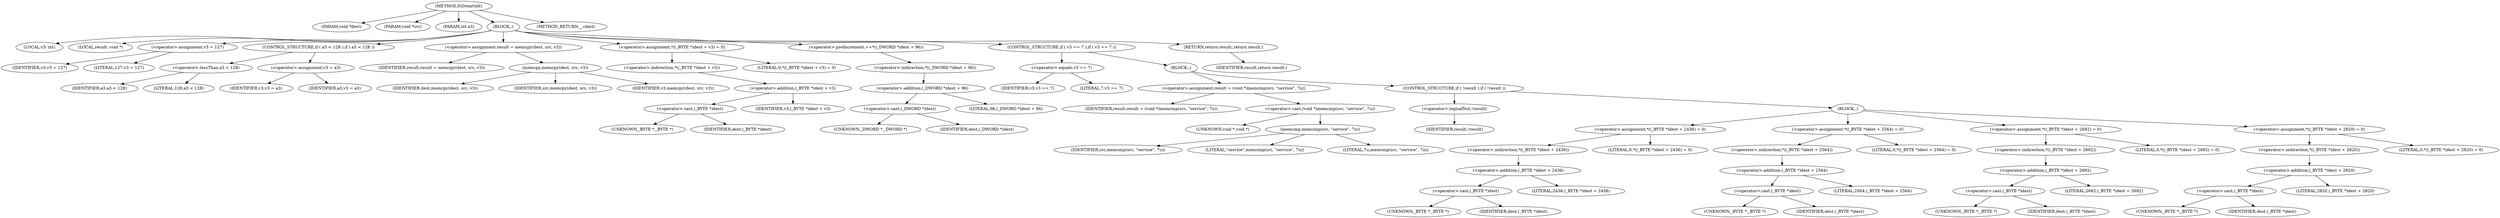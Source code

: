 digraph IGDstartelt {  
"1000103" [label = "(METHOD,IGDstartelt)" ]
"1000104" [label = "(PARAM,void *dest)" ]
"1000105" [label = "(PARAM,void *src)" ]
"1000106" [label = "(PARAM,int a3)" ]
"1000107" [label = "(BLOCK,,)" ]
"1000108" [label = "(LOCAL,v3: int)" ]
"1000109" [label = "(LOCAL,result: void *)" ]
"1000110" [label = "(<operator>.assignment,v3 = 127)" ]
"1000111" [label = "(IDENTIFIER,v3,v3 = 127)" ]
"1000112" [label = "(LITERAL,127,v3 = 127)" ]
"1000113" [label = "(CONTROL_STRUCTURE,if ( a3 < 128 ),if ( a3 < 128 ))" ]
"1000114" [label = "(<operator>.lessThan,a3 < 128)" ]
"1000115" [label = "(IDENTIFIER,a3,a3 < 128)" ]
"1000116" [label = "(LITERAL,128,a3 < 128)" ]
"1000117" [label = "(<operator>.assignment,v3 = a3)" ]
"1000118" [label = "(IDENTIFIER,v3,v3 = a3)" ]
"1000119" [label = "(IDENTIFIER,a3,v3 = a3)" ]
"1000120" [label = "(<operator>.assignment,result = memcpy(dest, src, v3))" ]
"1000121" [label = "(IDENTIFIER,result,result = memcpy(dest, src, v3))" ]
"1000122" [label = "(memcpy,memcpy(dest, src, v3))" ]
"1000123" [label = "(IDENTIFIER,dest,memcpy(dest, src, v3))" ]
"1000124" [label = "(IDENTIFIER,src,memcpy(dest, src, v3))" ]
"1000125" [label = "(IDENTIFIER,v3,memcpy(dest, src, v3))" ]
"1000126" [label = "(<operator>.assignment,*((_BYTE *)dest + v3) = 0)" ]
"1000127" [label = "(<operator>.indirection,*((_BYTE *)dest + v3))" ]
"1000128" [label = "(<operator>.addition,(_BYTE *)dest + v3)" ]
"1000129" [label = "(<operator>.cast,(_BYTE *)dest)" ]
"1000130" [label = "(UNKNOWN,_BYTE *,_BYTE *)" ]
"1000131" [label = "(IDENTIFIER,dest,(_BYTE *)dest)" ]
"1000132" [label = "(IDENTIFIER,v3,(_BYTE *)dest + v3)" ]
"1000133" [label = "(LITERAL,0,*((_BYTE *)dest + v3) = 0)" ]
"1000134" [label = "(<operator>.preIncrement,++*((_DWORD *)dest + 96))" ]
"1000135" [label = "(<operator>.indirection,*((_DWORD *)dest + 96))" ]
"1000136" [label = "(<operator>.addition,(_DWORD *)dest + 96)" ]
"1000137" [label = "(<operator>.cast,(_DWORD *)dest)" ]
"1000138" [label = "(UNKNOWN,_DWORD *,_DWORD *)" ]
"1000139" [label = "(IDENTIFIER,dest,(_DWORD *)dest)" ]
"1000140" [label = "(LITERAL,96,(_DWORD *)dest + 96)" ]
"1000141" [label = "(CONTROL_STRUCTURE,if ( v3 == 7 ),if ( v3 == 7 ))" ]
"1000142" [label = "(<operator>.equals,v3 == 7)" ]
"1000143" [label = "(IDENTIFIER,v3,v3 == 7)" ]
"1000144" [label = "(LITERAL,7,v3 == 7)" ]
"1000145" [label = "(BLOCK,,)" ]
"1000146" [label = "(<operator>.assignment,result = (void *)memcmp(src, \"service\", 7u))" ]
"1000147" [label = "(IDENTIFIER,result,result = (void *)memcmp(src, \"service\", 7u))" ]
"1000148" [label = "(<operator>.cast,(void *)memcmp(src, \"service\", 7u))" ]
"1000149" [label = "(UNKNOWN,void *,void *)" ]
"1000150" [label = "(memcmp,memcmp(src, \"service\", 7u))" ]
"1000151" [label = "(IDENTIFIER,src,memcmp(src, \"service\", 7u))" ]
"1000152" [label = "(LITERAL,\"service\",memcmp(src, \"service\", 7u))" ]
"1000153" [label = "(LITERAL,7u,memcmp(src, \"service\", 7u))" ]
"1000154" [label = "(CONTROL_STRUCTURE,if ( !result ),if ( !result ))" ]
"1000155" [label = "(<operator>.logicalNot,!result)" ]
"1000156" [label = "(IDENTIFIER,result,!result)" ]
"1000157" [label = "(BLOCK,,)" ]
"1000158" [label = "(<operator>.assignment,*((_BYTE *)dest + 2436) = 0)" ]
"1000159" [label = "(<operator>.indirection,*((_BYTE *)dest + 2436))" ]
"1000160" [label = "(<operator>.addition,(_BYTE *)dest + 2436)" ]
"1000161" [label = "(<operator>.cast,(_BYTE *)dest)" ]
"1000162" [label = "(UNKNOWN,_BYTE *,_BYTE *)" ]
"1000163" [label = "(IDENTIFIER,dest,(_BYTE *)dest)" ]
"1000164" [label = "(LITERAL,2436,(_BYTE *)dest + 2436)" ]
"1000165" [label = "(LITERAL,0,*((_BYTE *)dest + 2436) = 0)" ]
"1000166" [label = "(<operator>.assignment,*((_BYTE *)dest + 2564) = 0)" ]
"1000167" [label = "(<operator>.indirection,*((_BYTE *)dest + 2564))" ]
"1000168" [label = "(<operator>.addition,(_BYTE *)dest + 2564)" ]
"1000169" [label = "(<operator>.cast,(_BYTE *)dest)" ]
"1000170" [label = "(UNKNOWN,_BYTE *,_BYTE *)" ]
"1000171" [label = "(IDENTIFIER,dest,(_BYTE *)dest)" ]
"1000172" [label = "(LITERAL,2564,(_BYTE *)dest + 2564)" ]
"1000173" [label = "(LITERAL,0,*((_BYTE *)dest + 2564) = 0)" ]
"1000174" [label = "(<operator>.assignment,*((_BYTE *)dest + 2692) = 0)" ]
"1000175" [label = "(<operator>.indirection,*((_BYTE *)dest + 2692))" ]
"1000176" [label = "(<operator>.addition,(_BYTE *)dest + 2692)" ]
"1000177" [label = "(<operator>.cast,(_BYTE *)dest)" ]
"1000178" [label = "(UNKNOWN,_BYTE *,_BYTE *)" ]
"1000179" [label = "(IDENTIFIER,dest,(_BYTE *)dest)" ]
"1000180" [label = "(LITERAL,2692,(_BYTE *)dest + 2692)" ]
"1000181" [label = "(LITERAL,0,*((_BYTE *)dest + 2692) = 0)" ]
"1000182" [label = "(<operator>.assignment,*((_BYTE *)dest + 2820) = 0)" ]
"1000183" [label = "(<operator>.indirection,*((_BYTE *)dest + 2820))" ]
"1000184" [label = "(<operator>.addition,(_BYTE *)dest + 2820)" ]
"1000185" [label = "(<operator>.cast,(_BYTE *)dest)" ]
"1000186" [label = "(UNKNOWN,_BYTE *,_BYTE *)" ]
"1000187" [label = "(IDENTIFIER,dest,(_BYTE *)dest)" ]
"1000188" [label = "(LITERAL,2820,(_BYTE *)dest + 2820)" ]
"1000189" [label = "(LITERAL,0,*((_BYTE *)dest + 2820) = 0)" ]
"1000190" [label = "(RETURN,return result;,return result;)" ]
"1000191" [label = "(IDENTIFIER,result,return result;)" ]
"1000192" [label = "(METHOD_RETURN,__cdecl)" ]
  "1000103" -> "1000104" 
  "1000103" -> "1000105" 
  "1000103" -> "1000106" 
  "1000103" -> "1000107" 
  "1000103" -> "1000192" 
  "1000107" -> "1000108" 
  "1000107" -> "1000109" 
  "1000107" -> "1000110" 
  "1000107" -> "1000113" 
  "1000107" -> "1000120" 
  "1000107" -> "1000126" 
  "1000107" -> "1000134" 
  "1000107" -> "1000141" 
  "1000107" -> "1000190" 
  "1000110" -> "1000111" 
  "1000110" -> "1000112" 
  "1000113" -> "1000114" 
  "1000113" -> "1000117" 
  "1000114" -> "1000115" 
  "1000114" -> "1000116" 
  "1000117" -> "1000118" 
  "1000117" -> "1000119" 
  "1000120" -> "1000121" 
  "1000120" -> "1000122" 
  "1000122" -> "1000123" 
  "1000122" -> "1000124" 
  "1000122" -> "1000125" 
  "1000126" -> "1000127" 
  "1000126" -> "1000133" 
  "1000127" -> "1000128" 
  "1000128" -> "1000129" 
  "1000128" -> "1000132" 
  "1000129" -> "1000130" 
  "1000129" -> "1000131" 
  "1000134" -> "1000135" 
  "1000135" -> "1000136" 
  "1000136" -> "1000137" 
  "1000136" -> "1000140" 
  "1000137" -> "1000138" 
  "1000137" -> "1000139" 
  "1000141" -> "1000142" 
  "1000141" -> "1000145" 
  "1000142" -> "1000143" 
  "1000142" -> "1000144" 
  "1000145" -> "1000146" 
  "1000145" -> "1000154" 
  "1000146" -> "1000147" 
  "1000146" -> "1000148" 
  "1000148" -> "1000149" 
  "1000148" -> "1000150" 
  "1000150" -> "1000151" 
  "1000150" -> "1000152" 
  "1000150" -> "1000153" 
  "1000154" -> "1000155" 
  "1000154" -> "1000157" 
  "1000155" -> "1000156" 
  "1000157" -> "1000158" 
  "1000157" -> "1000166" 
  "1000157" -> "1000174" 
  "1000157" -> "1000182" 
  "1000158" -> "1000159" 
  "1000158" -> "1000165" 
  "1000159" -> "1000160" 
  "1000160" -> "1000161" 
  "1000160" -> "1000164" 
  "1000161" -> "1000162" 
  "1000161" -> "1000163" 
  "1000166" -> "1000167" 
  "1000166" -> "1000173" 
  "1000167" -> "1000168" 
  "1000168" -> "1000169" 
  "1000168" -> "1000172" 
  "1000169" -> "1000170" 
  "1000169" -> "1000171" 
  "1000174" -> "1000175" 
  "1000174" -> "1000181" 
  "1000175" -> "1000176" 
  "1000176" -> "1000177" 
  "1000176" -> "1000180" 
  "1000177" -> "1000178" 
  "1000177" -> "1000179" 
  "1000182" -> "1000183" 
  "1000182" -> "1000189" 
  "1000183" -> "1000184" 
  "1000184" -> "1000185" 
  "1000184" -> "1000188" 
  "1000185" -> "1000186" 
  "1000185" -> "1000187" 
  "1000190" -> "1000191" 
}
